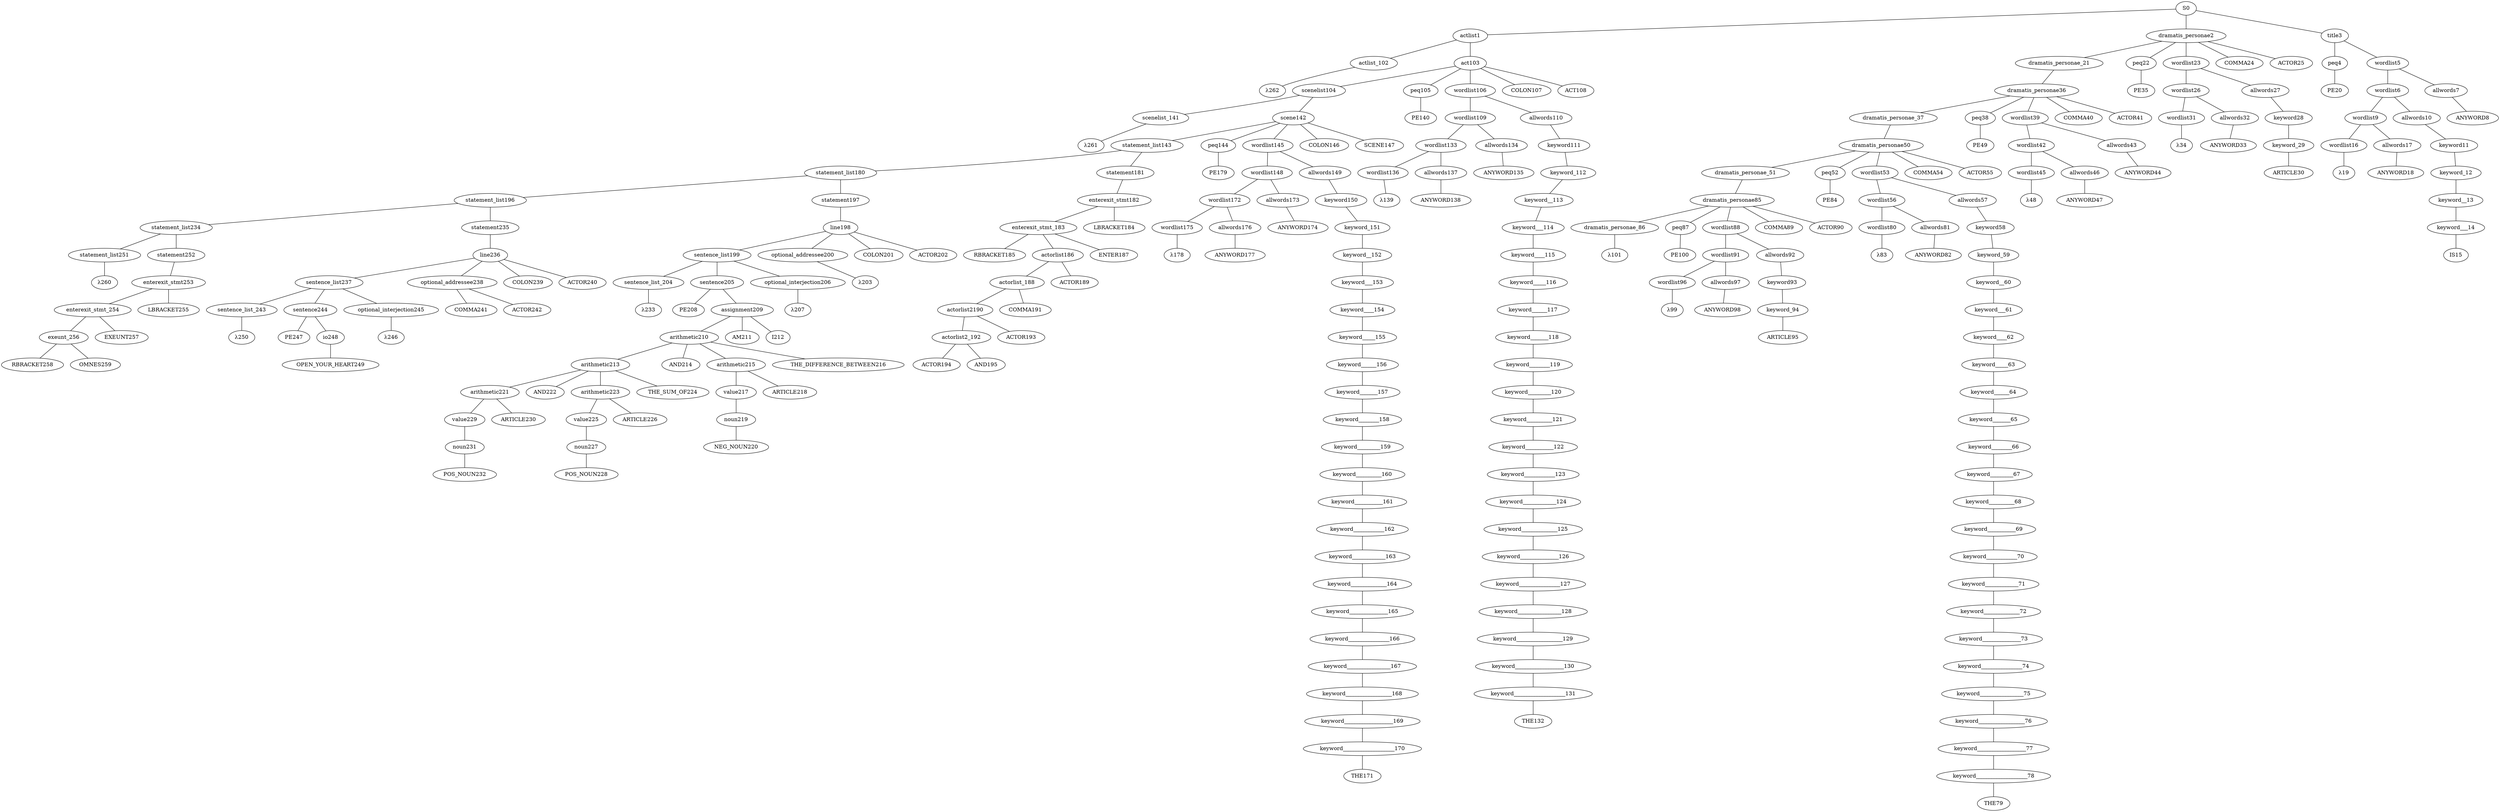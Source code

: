 strict graph {
	S0 -- actlist1
	S0 -- dramatis_personae2
	S0 -- title3

	title3 -- peq4
	title3 -- wordlist5

	wordlist5 -- wordlist6
	wordlist5 -- allwords7

	allwords7 -- ANYWORD8


	wordlist6 -- wordlist9
	wordlist6 -- allwords10

	allwords10 -- keyword11

	keyword11 -- keyword_12

	keyword_12 -- keyword__13

	keyword__13 -- keyword___14

	keyword___14 -- IS15


	wordlist9 -- wordlist16
	wordlist9 -- allwords17

	allwords17 -- ANYWORD18


	wordlist16 -- λ19

	peq4 -- PE20


	dramatis_personae2 -- dramatis_personae_21
	dramatis_personae2 -- peq22
	dramatis_personae2 -- wordlist23
	dramatis_personae2 -- COMMA24
	dramatis_personae2 -- ACTOR25



	wordlist23 -- wordlist26
	wordlist23 -- allwords27

	allwords27 -- keyword28

	keyword28 -- keyword_29

	keyword_29 -- ARTICLE30


	wordlist26 -- wordlist31
	wordlist26 -- allwords32

	allwords32 -- ANYWORD33


	wordlist31 -- λ34

	peq22 -- PE35


	dramatis_personae_21 -- dramatis_personae36

	dramatis_personae36 -- dramatis_personae_37
	dramatis_personae36 -- peq38
	dramatis_personae36 -- wordlist39
	dramatis_personae36 -- COMMA40
	dramatis_personae36 -- ACTOR41



	wordlist39 -- wordlist42
	wordlist39 -- allwords43

	allwords43 -- ANYWORD44


	wordlist42 -- wordlist45
	wordlist42 -- allwords46

	allwords46 -- ANYWORD47


	wordlist45 -- λ48

	peq38 -- PE49


	dramatis_personae_37 -- dramatis_personae50

	dramatis_personae50 -- dramatis_personae_51
	dramatis_personae50 -- peq52
	dramatis_personae50 -- wordlist53
	dramatis_personae50 -- COMMA54
	dramatis_personae50 -- ACTOR55



	wordlist53 -- wordlist56
	wordlist53 -- allwords57

	allwords57 -- keyword58

	keyword58 -- keyword_59

	keyword_59 -- keyword__60

	keyword__60 -- keyword___61

	keyword___61 -- keyword____62

	keyword____62 -- keyword_____63

	keyword_____63 -- keyword______64

	keyword______64 -- keyword_______65

	keyword_______65 -- keyword________66

	keyword________66 -- keyword_________67

	keyword_________67 -- keyword__________68

	keyword__________68 -- keyword___________69

	keyword___________69 -- keyword____________70

	keyword____________70 -- keyword_____________71

	keyword_____________71 -- keyword______________72

	keyword______________72 -- keyword_______________73

	keyword_______________73 -- keyword________________74

	keyword________________74 -- keyword_________________75

	keyword_________________75 -- keyword__________________76

	keyword__________________76 -- keyword___________________77

	keyword___________________77 -- keyword____________________78

	keyword____________________78 -- THE79


	wordlist56 -- wordlist80
	wordlist56 -- allwords81

	allwords81 -- ANYWORD82


	wordlist80 -- λ83

	peq52 -- PE84


	dramatis_personae_51 -- dramatis_personae85

	dramatis_personae85 -- dramatis_personae_86
	dramatis_personae85 -- peq87
	dramatis_personae85 -- wordlist88
	dramatis_personae85 -- COMMA89
	dramatis_personae85 -- ACTOR90



	wordlist88 -- wordlist91
	wordlist88 -- allwords92

	allwords92 -- keyword93

	keyword93 -- keyword_94

	keyword_94 -- ARTICLE95


	wordlist91 -- wordlist96
	wordlist91 -- allwords97

	allwords97 -- ANYWORD98


	wordlist96 -- λ99

	peq87 -- PE100


	dramatis_personae_86 -- λ101

	actlist1 -- actlist_102
	actlist1 -- act103

	act103 -- scenelist104
	act103 -- peq105
	act103 -- wordlist106
	act103 -- COLON107
	act103 -- ACT108



	wordlist106 -- wordlist109
	wordlist106 -- allwords110

	allwords110 -- keyword111

	keyword111 -- keyword_112

	keyword_112 -- keyword__113

	keyword__113 -- keyword___114

	keyword___114 -- keyword____115

	keyword____115 -- keyword_____116

	keyword_____116 -- keyword______117

	keyword______117 -- keyword_______118

	keyword_______118 -- keyword________119

	keyword________119 -- keyword_________120

	keyword_________120 -- keyword__________121

	keyword__________121 -- keyword___________122

	keyword___________122 -- keyword____________123

	keyword____________123 -- keyword_____________124

	keyword_____________124 -- keyword______________125

	keyword______________125 -- keyword_______________126

	keyword_______________126 -- keyword________________127

	keyword________________127 -- keyword_________________128

	keyword_________________128 -- keyword__________________129

	keyword__________________129 -- keyword___________________130

	keyword___________________130 -- keyword____________________131

	keyword____________________131 -- THE132


	wordlist109 -- wordlist133
	wordlist109 -- allwords134

	allwords134 -- ANYWORD135


	wordlist133 -- wordlist136
	wordlist133 -- allwords137

	allwords137 -- ANYWORD138


	wordlist136 -- λ139

	peq105 -- PE140


	scenelist104 -- scenelist_141
	scenelist104 -- scene142

	scene142 -- statement_list143
	scene142 -- peq144
	scene142 -- wordlist145
	scene142 -- COLON146
	scene142 -- SCENE147



	wordlist145 -- wordlist148
	wordlist145 -- allwords149

	allwords149 -- keyword150

	keyword150 -- keyword_151

	keyword_151 -- keyword__152

	keyword__152 -- keyword___153

	keyword___153 -- keyword____154

	keyword____154 -- keyword_____155

	keyword_____155 -- keyword______156

	keyword______156 -- keyword_______157

	keyword_______157 -- keyword________158

	keyword________158 -- keyword_________159

	keyword_________159 -- keyword__________160

	keyword__________160 -- keyword___________161

	keyword___________161 -- keyword____________162

	keyword____________162 -- keyword_____________163

	keyword_____________163 -- keyword______________164

	keyword______________164 -- keyword_______________165

	keyword_______________165 -- keyword________________166

	keyword________________166 -- keyword_________________167

	keyword_________________167 -- keyword__________________168

	keyword__________________168 -- keyword___________________169

	keyword___________________169 -- keyword____________________170

	keyword____________________170 -- THE171


	wordlist148 -- wordlist172
	wordlist148 -- allwords173

	allwords173 -- ANYWORD174


	wordlist172 -- wordlist175
	wordlist172 -- allwords176

	allwords176 -- ANYWORD177


	wordlist175 -- λ178

	peq144 -- PE179


	statement_list143 -- statement_list180
	statement_list143 -- statement181

	statement181 -- enterexit_stmt182

	enterexit_stmt182 -- enterexit_stmt_183
	enterexit_stmt182 -- LBRACKET184


	enterexit_stmt_183 -- RBRACKET185
	enterexit_stmt_183 -- actorlist186
	enterexit_stmt_183 -- ENTER187


	actorlist186 -- actorlist_188
	actorlist186 -- ACTOR189


	actorlist_188 -- actorlist2190
	actorlist_188 -- COMMA191


	actorlist2190 -- actorlist2_192
	actorlist2190 -- ACTOR193


	actorlist2_192 -- ACTOR194
	actorlist2_192 -- AND195




	statement_list180 -- statement_list196
	statement_list180 -- statement197

	statement197 -- line198

	line198 -- sentence_list199
	line198 -- optional_addressee200
	line198 -- COLON201
	line198 -- ACTOR202



	optional_addressee200 -- λ203

	sentence_list199 -- sentence_list_204
	sentence_list199 -- sentence205
	sentence_list199 -- optional_interjection206

	optional_interjection206 -- λ207

	sentence205 -- PE208
	sentence205 -- assignment209

	assignment209 -- arithmetic210
	assignment209 -- AM211
	assignment209 -- I212



	arithmetic210 -- arithmetic213
	arithmetic210 -- AND214
	arithmetic210 -- arithmetic215
	arithmetic210 -- THE_DIFFERENCE_BETWEEN216


	arithmetic215 -- value217
	arithmetic215 -- ARTICLE218


	value217 -- noun219

	noun219 -- NEG_NOUN220



	arithmetic213 -- arithmetic221
	arithmetic213 -- AND222
	arithmetic213 -- arithmetic223
	arithmetic213 -- THE_SUM_OF224


	arithmetic223 -- value225
	arithmetic223 -- ARTICLE226


	value225 -- noun227

	noun227 -- POS_NOUN228



	arithmetic221 -- value229
	arithmetic221 -- ARTICLE230


	value229 -- noun231

	noun231 -- POS_NOUN232



	sentence_list_204 -- λ233

	statement_list196 -- statement_list234
	statement_list196 -- statement235

	statement235 -- line236

	line236 -- sentence_list237
	line236 -- optional_addressee238
	line236 -- COLON239
	line236 -- ACTOR240



	optional_addressee238 -- COMMA241
	optional_addressee238 -- ACTOR242



	sentence_list237 -- sentence_list_243
	sentence_list237 -- sentence244
	sentence_list237 -- optional_interjection245

	optional_interjection245 -- λ246

	sentence244 -- PE247
	sentence244 -- io248

	io248 -- OPEN_YOUR_HEART249



	sentence_list_243 -- λ250

	statement_list234 -- statement_list251
	statement_list234 -- statement252

	statement252 -- enterexit_stmt253

	enterexit_stmt253 -- enterexit_stmt_254
	enterexit_stmt253 -- LBRACKET255


	enterexit_stmt_254 -- exeunt_256
	enterexit_stmt_254 -- EXEUNT257


	exeunt_256 -- RBRACKET258
	exeunt_256 -- OMNES259



	statement_list251 -- λ260

	scenelist_141 -- λ261

	actlist_102 -- λ262


}